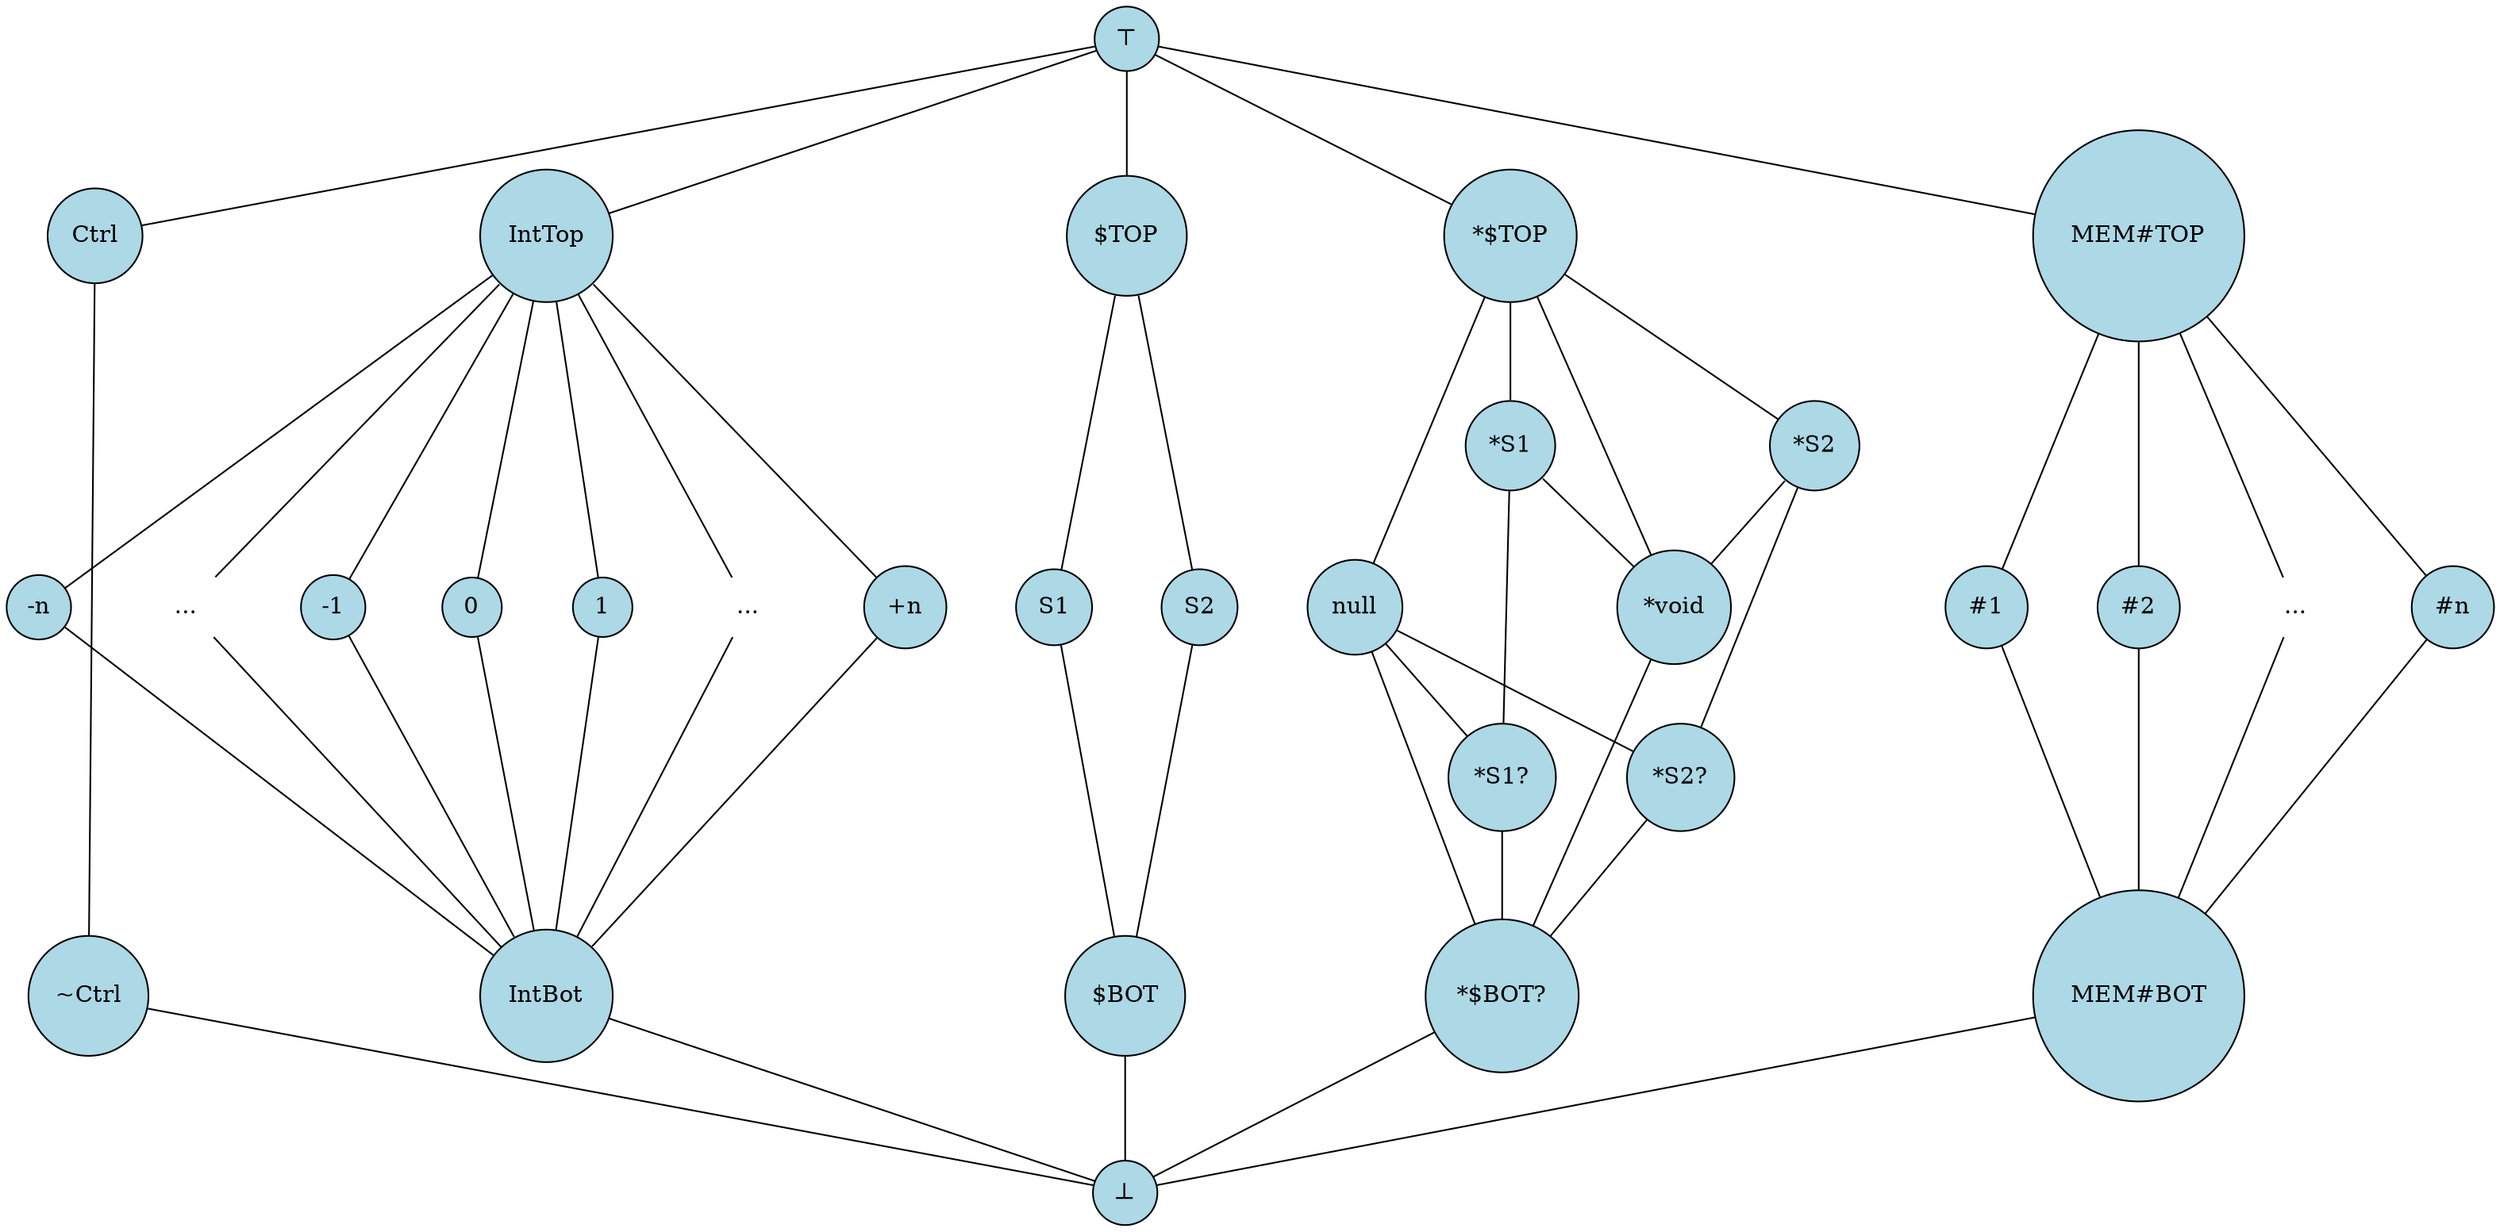digraph Lattice {
    // Define nodes
    splines=false;
    node [shape=circle, style=filled, fillcolor=lightblue];
    nodesep=0.6;

    TOP [label="⊤"];
    BOT [label="⊥"];

    CTRL [label="Ctrl"];
    XCTRL [label="~Ctrl"];

    INT_TOP [label="IntTop"];
    INT_BOT [label="IntBot"];

    INT_MIN [label="-n"];
    INT_MINDOTS [label="..." shape=none style=none];
    INT_MINUS [label="-1"];
    INT_ZERO [label="0"];
    INT_PLUS [label="1"];
    INT_MAXDOTS [label="..." shape=none style=none];
    INT_MAX [label="+n"];

    STRUCT_TOP [label="$TOP"];
    STRUCT_S1  [label="S1"];
    STRUCT_S2  [label="S2"];
    STRUCT_BOT [label="$BOT"]

    PTR_TOP      [label="*$TOP"];
    PTR_NULL     [label="null"];
    PTR_VOIDPTR  [label="*void"];
    PTR_S1       [label="*S1"];
    PTR_S2       [label="*S2"];
    PTR_S1OPT    [label="*S1?"];
    PTR_S2OPT    [label="*S2?"];
    PTR_BOT      [label="*$BOT?"];

    MEM_TOP      [label="MEM#TOP"];
    MEM_ALIAS1   [label="#1"];
    MEM_ALIAS2   [label="#2"];
    MEM_ALIASDOTS  [label="..." shape=none style=none];
    MEM_ALIASN   [label="#n"];
    MEM_BOT      [label="MEM#BOT"];

    // Define edges
    edge [arrowhead=none];

    TOP -> CTRL;
    CTRL -> XCTRL;
    XCTRL -> BOT;

    TOP         -> INT_TOP;
    INT_TOP     -> INT_MIN;
    INT_TOP     -> INT_MINDOTS;
    INT_TOP     -> INT_MINUS;
    INT_TOP     -> INT_ZERO;
    INT_TOP     -> INT_PLUS;
    INT_TOP     -> INT_MAXDOTS;
    INT_TOP     -> INT_MAX;
    INT_MIN     -> INT_BOT;
    INT_MINDOTS -> INT_BOT;
    INT_MINUS   -> INT_BOT;
    INT_ZERO    -> INT_BOT;
    INT_PLUS    -> INT_BOT;
    INT_MAXDOTS -> INT_BOT;
    INT_MAX     -> INT_BOT;
    INT_BOT     -> BOT;

    INT_MIN -> INT_MINDOTS -> INT_MINUS -> INT_ZERO -> INT_PLUS -> INT_MAXDOTS -> INT_MAX [style=invis];

    TOP          -> STRUCT_TOP;
    STRUCT_TOP   -> STRUCT_S1;
    STRUCT_TOP   -> STRUCT_S2;
    STRUCT_S1    -> STRUCT_BOT;
    STRUCT_S2    -> STRUCT_BOT;
    STRUCT_BOT   -> BOT;

    TOP          -> PTR_TOP;
    PTR_TOP      -> PTR_S1;
    PTR_TOP      -> PTR_S2;
    PTR_TOP      -> PTR_NULL;
    PTR_TOP      -> PTR_VOIDPTR;
    PTR_NULL     -> PTR_BOT;
    PTR_NULL     -> PTR_S1OPT;
    PTR_NULL     -> PTR_S2OPT;
    PTR_S1       -> PTR_S1OPT;
    PTR_S1       -> PTR_VOIDPTR;
    PTR_S2       -> PTR_S2OPT;
    PTR_S2       -> PTR_VOIDPTR;
    PTR_VOIDPTR  -> PTR_BOT;
    PTR_S1OPT    -> PTR_BOT;
    PTR_S2OPT    -> PTR_BOT;
    PTR_BOT      -> BOT;

    TOP          -> MEM_TOP;
    MEM_TOP      -> MEM_ALIAS1;
    MEM_TOP      -> MEM_ALIAS2;
    MEM_TOP      -> MEM_ALIASDOTS;
    MEM_TOP      -> MEM_ALIASN;
    MEM_ALIAS1   -> MEM_BOT;
    MEM_ALIAS2   -> MEM_BOT;
    MEM_ALIASDOTS -> MEM_BOT;
    MEM_ALIASN    -> MEM_BOT;
    MEM_BOT       -> BOT;

    MEM_ALIAS1 -> MEM_ALIAS2 -> MEM_ALIASDOTS -> MEM_ALIASN [style=invis];

    // Additional customization
    {rank=same; TOP}
    {rank=same; INT_TOP; CTRL; STRUCT_TOP; PTR_TOP; MEM_TOP;}
    {rank=same; PTR_S1; PTR_S2;}
    {rank=same; INT_MIN; INT_MINDOTS;
                INT_MINUS; INT_ZERO;
                INT_PLUS; INT_MAXDOTS;
                INT_MAX; STRUCT_S1; STRUCT_S2;
                PTR_NULL; PTR_VOIDPTR;
                MEM_ALIAS1; MEM_ALIAS2;
                MEM_ALIASDOTS; MEM_ALIASN;}
    {rank=same; PTR_S1OPT; PTR_S2OPT;}
    {rank=same; INT_BOT; XCTRL; STRUCT_BOT; PTR_BOT; MEM_BOT;}
    {rank=same; BOT;}
}